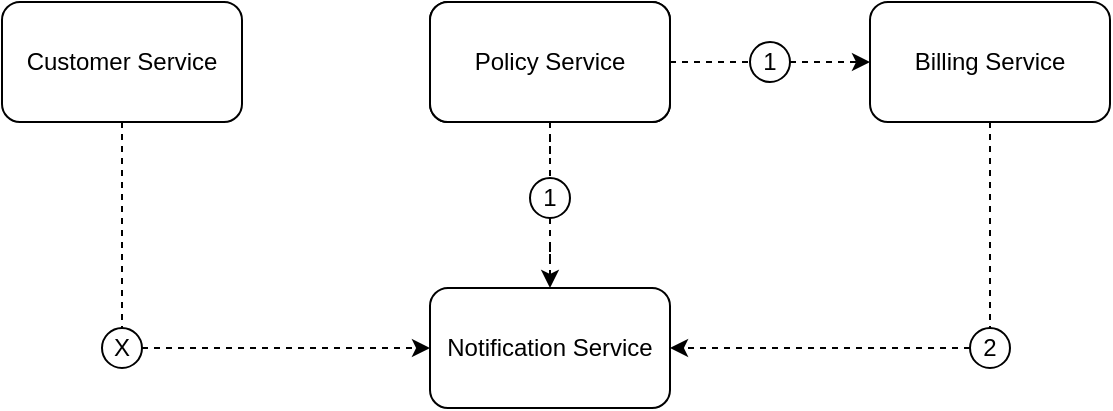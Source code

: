 <mxfile version="21.4.0" type="device">
  <diagram name="Seite-1" id="4Zi9svTQQ5NPzyn_yCP_">
    <mxGraphModel dx="627" dy="473" grid="1" gridSize="10" guides="1" tooltips="1" connect="1" arrows="1" fold="1" page="1" pageScale="1" pageWidth="827" pageHeight="1169" math="0" shadow="0">
      <root>
        <mxCell id="0" />
        <mxCell id="1" parent="0" />
        <mxCell id="M8AamzWuVvQ0OUzt4qz_-1" value="" style="edgeStyle=orthogonalEdgeStyle;rounded=0;orthogonalLoop=1;jettySize=auto;html=1;dashed=1;entryX=0.5;entryY=0;entryDx=0;entryDy=0;" edge="1" parent="1" source="M8AamzWuVvQ0OUzt4qz_-7" target="M8AamzWuVvQ0OUzt4qz_-4">
          <mxGeometry relative="1" as="geometry" />
        </mxCell>
        <mxCell id="M8AamzWuVvQ0OUzt4qz_-2" style="edgeStyle=orthogonalEdgeStyle;rounded=0;orthogonalLoop=1;jettySize=auto;html=1;dashed=1;" edge="1" parent="1" source="M8AamzWuVvQ0OUzt4qz_-9" target="M8AamzWuVvQ0OUzt4qz_-5">
          <mxGeometry relative="1" as="geometry" />
        </mxCell>
        <mxCell id="M8AamzWuVvQ0OUzt4qz_-3" value="Policy Service" style="rounded=1;whiteSpace=wrap;html=1;" vertex="1" parent="1">
          <mxGeometry x="244" y="487" width="120" height="60" as="geometry" />
        </mxCell>
        <mxCell id="M8AamzWuVvQ0OUzt4qz_-4" value="Notification Service" style="rounded=1;whiteSpace=wrap;html=1;" vertex="1" parent="1">
          <mxGeometry x="244" y="630" width="120" height="60" as="geometry" />
        </mxCell>
        <mxCell id="M8AamzWuVvQ0OUzt4qz_-16" value="" style="edgeStyle=orthogonalEdgeStyle;rounded=0;orthogonalLoop=1;jettySize=auto;html=1;dashed=1;endArrow=none;endFill=0;" edge="1" parent="1" source="M8AamzWuVvQ0OUzt4qz_-5" target="M8AamzWuVvQ0OUzt4qz_-14">
          <mxGeometry relative="1" as="geometry" />
        </mxCell>
        <mxCell id="M8AamzWuVvQ0OUzt4qz_-5" value="Billing Service" style="rounded=1;whiteSpace=wrap;html=1;" vertex="1" parent="1">
          <mxGeometry x="464" y="487" width="120" height="60" as="geometry" />
        </mxCell>
        <mxCell id="M8AamzWuVvQ0OUzt4qz_-6" value="" style="edgeStyle=orthogonalEdgeStyle;rounded=0;orthogonalLoop=1;jettySize=auto;html=1;dashed=1;endArrow=none;endFill=0;" edge="1" parent="1" source="M8AamzWuVvQ0OUzt4qz_-3" target="M8AamzWuVvQ0OUzt4qz_-7">
          <mxGeometry relative="1" as="geometry">
            <mxPoint x="304" y="547" as="sourcePoint" />
            <mxPoint x="304" y="622" as="targetPoint" />
          </mxGeometry>
        </mxCell>
        <mxCell id="M8AamzWuVvQ0OUzt4qz_-7" value="1" style="ellipse;whiteSpace=wrap;html=1;" vertex="1" parent="1">
          <mxGeometry x="294" y="575" width="20" height="20" as="geometry" />
        </mxCell>
        <mxCell id="M8AamzWuVvQ0OUzt4qz_-8" value="" style="edgeStyle=orthogonalEdgeStyle;rounded=0;orthogonalLoop=1;jettySize=auto;html=1;dashed=1;endArrow=none;endFill=0;" edge="1" parent="1" source="M8AamzWuVvQ0OUzt4qz_-3" target="M8AamzWuVvQ0OUzt4qz_-9">
          <mxGeometry relative="1" as="geometry">
            <mxPoint x="364" y="517" as="sourcePoint" />
            <mxPoint x="464" y="517" as="targetPoint" />
          </mxGeometry>
        </mxCell>
        <mxCell id="M8AamzWuVvQ0OUzt4qz_-9" value="1" style="ellipse;whiteSpace=wrap;html=1;" vertex="1" parent="1">
          <mxGeometry x="404" y="507" width="20" height="20" as="geometry" />
        </mxCell>
        <mxCell id="M8AamzWuVvQ0OUzt4qz_-10" value="Policy Service" style="rounded=1;whiteSpace=wrap;html=1;" vertex="1" parent="1">
          <mxGeometry x="244" y="487" width="120" height="60" as="geometry" />
        </mxCell>
        <mxCell id="M8AamzWuVvQ0OUzt4qz_-17" style="edgeStyle=orthogonalEdgeStyle;rounded=0;orthogonalLoop=1;jettySize=auto;html=1;dashed=1;" edge="1" parent="1" source="M8AamzWuVvQ0OUzt4qz_-14" target="M8AamzWuVvQ0OUzt4qz_-4">
          <mxGeometry relative="1" as="geometry">
            <Array as="points">
              <mxPoint x="414" y="660" />
            </Array>
          </mxGeometry>
        </mxCell>
        <mxCell id="M8AamzWuVvQ0OUzt4qz_-14" value="2" style="ellipse;whiteSpace=wrap;html=1;" vertex="1" parent="1">
          <mxGeometry x="514" y="650" width="20" height="20" as="geometry" />
        </mxCell>
        <mxCell id="M8AamzWuVvQ0OUzt4qz_-18" style="edgeStyle=orthogonalEdgeStyle;rounded=0;orthogonalLoop=1;jettySize=auto;html=1;dashed=1;" edge="1" parent="1" source="M8AamzWuVvQ0OUzt4qz_-19" target="M8AamzWuVvQ0OUzt4qz_-4">
          <mxGeometry relative="1" as="geometry">
            <Array as="points">
              <mxPoint x="90" y="660" />
            </Array>
          </mxGeometry>
        </mxCell>
        <mxCell id="M8AamzWuVvQ0OUzt4qz_-15" value="Customer Service" style="rounded=1;whiteSpace=wrap;html=1;" vertex="1" parent="1">
          <mxGeometry x="30" y="487" width="120" height="60" as="geometry" />
        </mxCell>
        <mxCell id="M8AamzWuVvQ0OUzt4qz_-20" value="" style="edgeStyle=orthogonalEdgeStyle;rounded=0;orthogonalLoop=1;jettySize=auto;html=1;dashed=1;endArrow=none;endFill=0;" edge="1" parent="1" source="M8AamzWuVvQ0OUzt4qz_-15" target="M8AamzWuVvQ0OUzt4qz_-19">
          <mxGeometry relative="1" as="geometry">
            <mxPoint x="90" y="547" as="sourcePoint" />
            <mxPoint x="244" y="660" as="targetPoint" />
            <Array as="points" />
          </mxGeometry>
        </mxCell>
        <mxCell id="M8AamzWuVvQ0OUzt4qz_-19" value="X" style="ellipse;whiteSpace=wrap;html=1;" vertex="1" parent="1">
          <mxGeometry x="80" y="650" width="20" height="20" as="geometry" />
        </mxCell>
      </root>
    </mxGraphModel>
  </diagram>
</mxfile>
